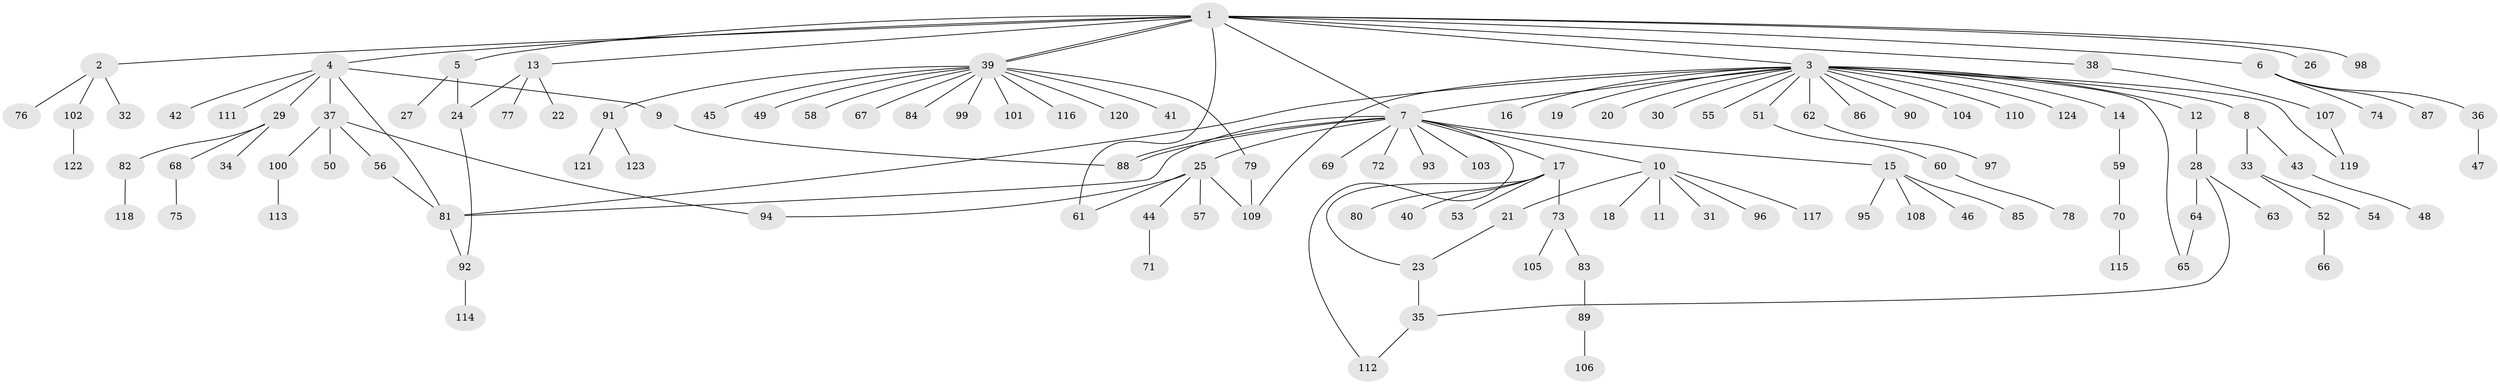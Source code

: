 // coarse degree distribution, {11: 0.02040816326530612, 4: 0.02040816326530612, 23: 0.02040816326530612, 6: 0.061224489795918366, 2: 0.14285714285714285, 3: 0.02040816326530612, 1: 0.6938775510204082, 5: 0.02040816326530612}
// Generated by graph-tools (version 1.1) at 2025/17/03/04/25 18:17:59]
// undirected, 124 vertices, 141 edges
graph export_dot {
graph [start="1"]
  node [color=gray90,style=filled];
  1;
  2;
  3;
  4;
  5;
  6;
  7;
  8;
  9;
  10;
  11;
  12;
  13;
  14;
  15;
  16;
  17;
  18;
  19;
  20;
  21;
  22;
  23;
  24;
  25;
  26;
  27;
  28;
  29;
  30;
  31;
  32;
  33;
  34;
  35;
  36;
  37;
  38;
  39;
  40;
  41;
  42;
  43;
  44;
  45;
  46;
  47;
  48;
  49;
  50;
  51;
  52;
  53;
  54;
  55;
  56;
  57;
  58;
  59;
  60;
  61;
  62;
  63;
  64;
  65;
  66;
  67;
  68;
  69;
  70;
  71;
  72;
  73;
  74;
  75;
  76;
  77;
  78;
  79;
  80;
  81;
  82;
  83;
  84;
  85;
  86;
  87;
  88;
  89;
  90;
  91;
  92;
  93;
  94;
  95;
  96;
  97;
  98;
  99;
  100;
  101;
  102;
  103;
  104;
  105;
  106;
  107;
  108;
  109;
  110;
  111;
  112;
  113;
  114;
  115;
  116;
  117;
  118;
  119;
  120;
  121;
  122;
  123;
  124;
  1 -- 2;
  1 -- 3;
  1 -- 4;
  1 -- 5;
  1 -- 6;
  1 -- 7;
  1 -- 13;
  1 -- 26;
  1 -- 38;
  1 -- 39;
  1 -- 39;
  1 -- 61;
  1 -- 98;
  2 -- 32;
  2 -- 76;
  2 -- 102;
  3 -- 7;
  3 -- 8;
  3 -- 12;
  3 -- 14;
  3 -- 16;
  3 -- 19;
  3 -- 20;
  3 -- 30;
  3 -- 51;
  3 -- 55;
  3 -- 62;
  3 -- 65;
  3 -- 81;
  3 -- 86;
  3 -- 90;
  3 -- 104;
  3 -- 109;
  3 -- 110;
  3 -- 119;
  3 -- 124;
  4 -- 9;
  4 -- 29;
  4 -- 37;
  4 -- 42;
  4 -- 81;
  4 -- 111;
  5 -- 24;
  5 -- 27;
  6 -- 36;
  6 -- 74;
  6 -- 87;
  7 -- 10;
  7 -- 15;
  7 -- 17;
  7 -- 25;
  7 -- 69;
  7 -- 72;
  7 -- 81;
  7 -- 88;
  7 -- 88;
  7 -- 93;
  7 -- 103;
  7 -- 112;
  8 -- 33;
  8 -- 43;
  9 -- 88;
  10 -- 11;
  10 -- 18;
  10 -- 21;
  10 -- 31;
  10 -- 96;
  10 -- 117;
  12 -- 28;
  13 -- 22;
  13 -- 24;
  13 -- 77;
  14 -- 59;
  15 -- 46;
  15 -- 85;
  15 -- 95;
  15 -- 108;
  17 -- 23;
  17 -- 40;
  17 -- 53;
  17 -- 73;
  17 -- 80;
  21 -- 23;
  23 -- 35;
  24 -- 92;
  25 -- 44;
  25 -- 57;
  25 -- 61;
  25 -- 94;
  25 -- 109;
  28 -- 35;
  28 -- 63;
  28 -- 64;
  29 -- 34;
  29 -- 68;
  29 -- 82;
  33 -- 52;
  33 -- 54;
  35 -- 112;
  36 -- 47;
  37 -- 50;
  37 -- 56;
  37 -- 94;
  37 -- 100;
  38 -- 107;
  39 -- 41;
  39 -- 45;
  39 -- 49;
  39 -- 58;
  39 -- 67;
  39 -- 79;
  39 -- 84;
  39 -- 91;
  39 -- 99;
  39 -- 101;
  39 -- 116;
  39 -- 120;
  43 -- 48;
  44 -- 71;
  51 -- 60;
  52 -- 66;
  56 -- 81;
  59 -- 70;
  60 -- 78;
  62 -- 97;
  64 -- 65;
  68 -- 75;
  70 -- 115;
  73 -- 83;
  73 -- 105;
  79 -- 109;
  81 -- 92;
  82 -- 118;
  83 -- 89;
  89 -- 106;
  91 -- 121;
  91 -- 123;
  92 -- 114;
  100 -- 113;
  102 -- 122;
  107 -- 119;
}
